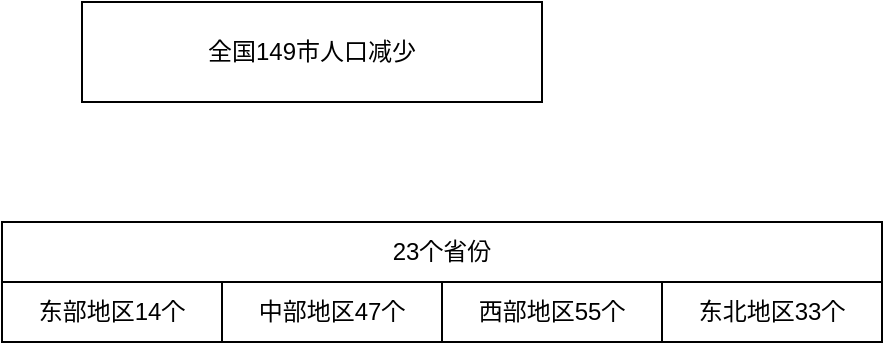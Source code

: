 <mxfile version="14.9.5" type="github">
  <diagram id="l7Ko_PinxQo50UgZ7-K5" name="Page-1">
    <mxGraphModel dx="436" dy="738" grid="1" gridSize="10" guides="1" tooltips="1" connect="1" arrows="1" fold="1" page="1" pageScale="1" pageWidth="827" pageHeight="1169" math="0" shadow="0">
      <root>
        <mxCell id="0" />
        <mxCell id="1" parent="0" />
        <mxCell id="cFST7dc2pD31edWH3BOT-1" value="全国149市人口减少" style="rounded=0;whiteSpace=wrap;html=1;" vertex="1" parent="1">
          <mxGeometry x="110" y="80" width="230" height="50" as="geometry" />
        </mxCell>
        <mxCell id="cFST7dc2pD31edWH3BOT-2" value="23个省份" style="rounded=0;whiteSpace=wrap;html=1;" vertex="1" parent="1">
          <mxGeometry x="70" y="190" width="440" height="30" as="geometry" />
        </mxCell>
        <mxCell id="cFST7dc2pD31edWH3BOT-3" value="东部地区14个" style="rounded=0;whiteSpace=wrap;html=1;" vertex="1" parent="1">
          <mxGeometry x="70" y="220" width="110" height="30" as="geometry" />
        </mxCell>
        <mxCell id="cFST7dc2pD31edWH3BOT-4" value="中部地区47个" style="rounded=0;whiteSpace=wrap;html=1;" vertex="1" parent="1">
          <mxGeometry x="180" y="220" width="110" height="30" as="geometry" />
        </mxCell>
        <mxCell id="cFST7dc2pD31edWH3BOT-5" value="西部地区55个" style="rounded=0;whiteSpace=wrap;html=1;" vertex="1" parent="1">
          <mxGeometry x="290" y="220" width="110" height="30" as="geometry" />
        </mxCell>
        <mxCell id="cFST7dc2pD31edWH3BOT-6" value="东北地区33个" style="rounded=0;whiteSpace=wrap;html=1;" vertex="1" parent="1">
          <mxGeometry x="400" y="220" width="110" height="30" as="geometry" />
        </mxCell>
      </root>
    </mxGraphModel>
  </diagram>
</mxfile>
